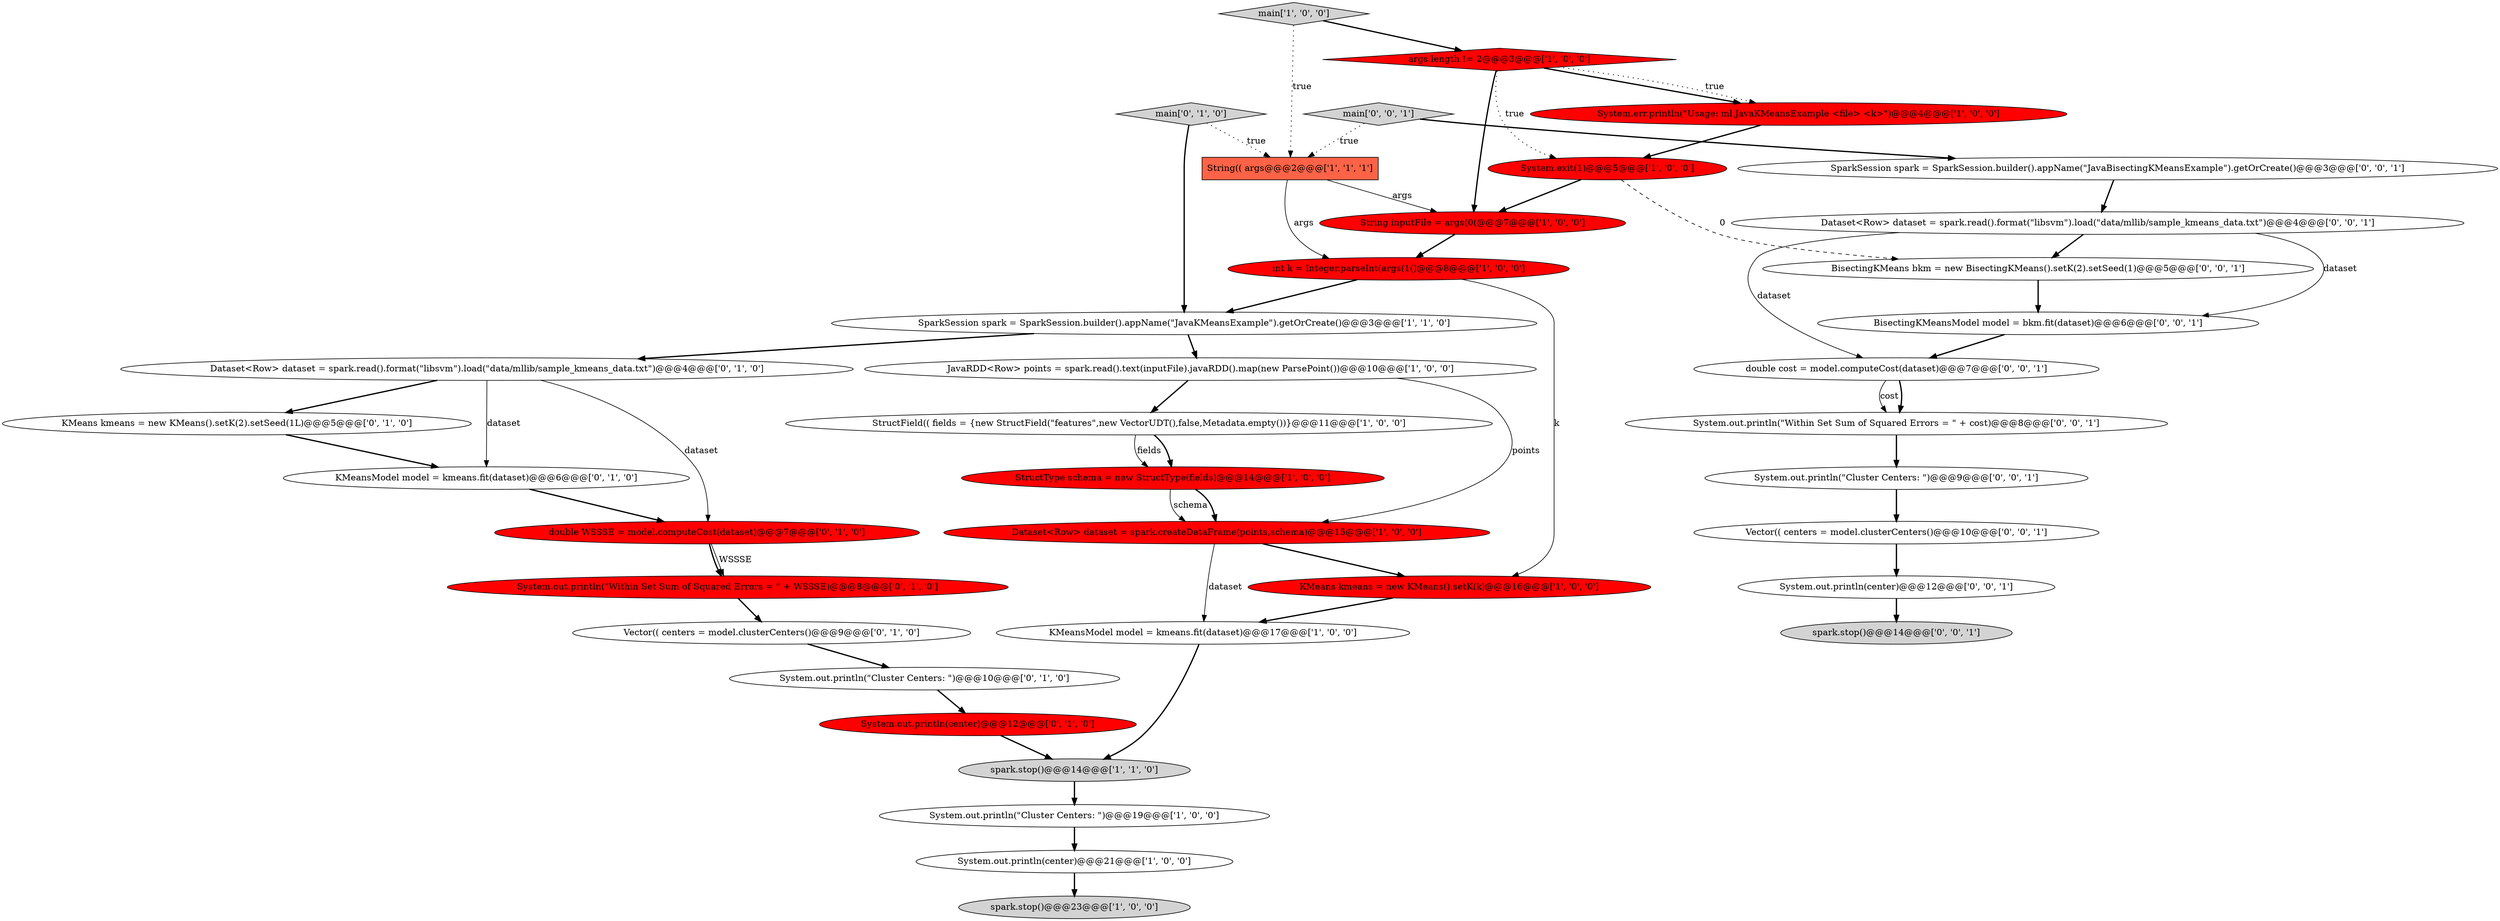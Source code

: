 digraph {
32 [style = filled, label = "spark.stop()@@@14@@@['0', '0', '1']", fillcolor = lightgray, shape = ellipse image = "AAA0AAABBB3BBB"];
11 [style = filled, label = "String inputFile = args(0(@@@7@@@['1', '0', '0']", fillcolor = red, shape = ellipse image = "AAA1AAABBB1BBB"];
1 [style = filled, label = "spark.stop()@@@23@@@['1', '0', '0']", fillcolor = lightgray, shape = ellipse image = "AAA0AAABBB1BBB"];
2 [style = filled, label = "JavaRDD<Row> points = spark.read().text(inputFile).javaRDD().map(new ParsePoint())@@@10@@@['1', '0', '0']", fillcolor = white, shape = ellipse image = "AAA0AAABBB1BBB"];
35 [style = filled, label = "System.out.println(\"Cluster Centers: \")@@@9@@@['0', '0', '1']", fillcolor = white, shape = ellipse image = "AAA0AAABBB3BBB"];
4 [style = filled, label = "main['1', '0', '0']", fillcolor = lightgray, shape = diamond image = "AAA0AAABBB1BBB"];
36 [style = filled, label = "BisectingKMeans bkm = new BisectingKMeans().setK(2).setSeed(1)@@@5@@@['0', '0', '1']", fillcolor = white, shape = ellipse image = "AAA0AAABBB3BBB"];
14 [style = filled, label = "System.out.println(\"Cluster Centers: \")@@@19@@@['1', '0', '0']", fillcolor = white, shape = ellipse image = "AAA0AAABBB1BBB"];
28 [style = filled, label = "main['0', '0', '1']", fillcolor = lightgray, shape = diamond image = "AAA0AAABBB3BBB"];
15 [style = filled, label = "System.exit(1)@@@5@@@['1', '0', '0']", fillcolor = red, shape = ellipse image = "AAA1AAABBB1BBB"];
22 [style = filled, label = "Dataset<Row> dataset = spark.read().format(\"libsvm\").load(\"data/mllib/sample_kmeans_data.txt\")@@@4@@@['0', '1', '0']", fillcolor = white, shape = ellipse image = "AAA0AAABBB2BBB"];
25 [style = filled, label = "KMeansModel model = kmeans.fit(dataset)@@@6@@@['0', '1', '0']", fillcolor = white, shape = ellipse image = "AAA0AAABBB2BBB"];
29 [style = filled, label = "Dataset<Row> dataset = spark.read().format(\"libsvm\").load(\"data/mllib/sample_kmeans_data.txt\")@@@4@@@['0', '0', '1']", fillcolor = white, shape = ellipse image = "AAA0AAABBB3BBB"];
3 [style = filled, label = "StructType schema = new StructType(fields)@@@14@@@['1', '0', '0']", fillcolor = red, shape = ellipse image = "AAA1AAABBB1BBB"];
26 [style = filled, label = "System.out.println(\"Cluster Centers: \")@@@10@@@['0', '1', '0']", fillcolor = white, shape = ellipse image = "AAA0AAABBB2BBB"];
10 [style = filled, label = "KMeansModel model = kmeans.fit(dataset)@@@17@@@['1', '0', '0']", fillcolor = white, shape = ellipse image = "AAA0AAABBB1BBB"];
6 [style = filled, label = "System.out.println(center)@@@21@@@['1', '0', '0']", fillcolor = white, shape = ellipse image = "AAA0AAABBB1BBB"];
24 [style = filled, label = "double WSSSE = model.computeCost(dataset)@@@7@@@['0', '1', '0']", fillcolor = red, shape = ellipse image = "AAA1AAABBB2BBB"];
12 [style = filled, label = "SparkSession spark = SparkSession.builder().appName(\"JavaKMeansExample\").getOrCreate()@@@3@@@['1', '1', '0']", fillcolor = white, shape = ellipse image = "AAA0AAABBB1BBB"];
33 [style = filled, label = "BisectingKMeansModel model = bkm.fit(dataset)@@@6@@@['0', '0', '1']", fillcolor = white, shape = ellipse image = "AAA0AAABBB3BBB"];
7 [style = filled, label = "Dataset<Row> dataset = spark.createDataFrame(points,schema)@@@15@@@['1', '0', '0']", fillcolor = red, shape = ellipse image = "AAA1AAABBB1BBB"];
21 [style = filled, label = "System.out.println(\"Within Set Sum of Squared Errors = \" + WSSSE)@@@8@@@['0', '1', '0']", fillcolor = red, shape = ellipse image = "AAA1AAABBB2BBB"];
27 [style = filled, label = "double cost = model.computeCost(dataset)@@@7@@@['0', '0', '1']", fillcolor = white, shape = ellipse image = "AAA0AAABBB3BBB"];
0 [style = filled, label = "spark.stop()@@@14@@@['1', '1', '0']", fillcolor = lightgray, shape = ellipse image = "AAA0AAABBB1BBB"];
18 [style = filled, label = "System.out.println(center)@@@12@@@['0', '1', '0']", fillcolor = red, shape = ellipse image = "AAA1AAABBB2BBB"];
19 [style = filled, label = "Vector(( centers = model.clusterCenters()@@@9@@@['0', '1', '0']", fillcolor = white, shape = ellipse image = "AAA0AAABBB2BBB"];
8 [style = filled, label = "KMeans kmeans = new KMeans().setK(k)@@@16@@@['1', '0', '0']", fillcolor = red, shape = ellipse image = "AAA1AAABBB1BBB"];
23 [style = filled, label = "main['0', '1', '0']", fillcolor = lightgray, shape = diamond image = "AAA0AAABBB2BBB"];
31 [style = filled, label = "SparkSession spark = SparkSession.builder().appName(\"JavaBisectingKMeansExample\").getOrCreate()@@@3@@@['0', '0', '1']", fillcolor = white, shape = ellipse image = "AAA0AAABBB3BBB"];
20 [style = filled, label = "KMeans kmeans = new KMeans().setK(2).setSeed(1L)@@@5@@@['0', '1', '0']", fillcolor = white, shape = ellipse image = "AAA0AAABBB2BBB"];
5 [style = filled, label = "System.err.println(\"Usage: ml.JavaKMeansExample <file> <k>\")@@@4@@@['1', '0', '0']", fillcolor = red, shape = ellipse image = "AAA1AAABBB1BBB"];
34 [style = filled, label = "Vector(( centers = model.clusterCenters()@@@10@@@['0', '0', '1']", fillcolor = white, shape = ellipse image = "AAA0AAABBB3BBB"];
9 [style = filled, label = "String(( args@@@2@@@['1', '1', '1']", fillcolor = tomato, shape = box image = "AAA0AAABBB1BBB"];
13 [style = filled, label = "StructField(( fields = {new StructField(\"features\",new VectorUDT(),false,Metadata.empty())}@@@11@@@['1', '0', '0']", fillcolor = white, shape = ellipse image = "AAA0AAABBB1BBB"];
37 [style = filled, label = "System.out.println(center)@@@12@@@['0', '0', '1']", fillcolor = white, shape = ellipse image = "AAA0AAABBB3BBB"];
30 [style = filled, label = "System.out.println(\"Within Set Sum of Squared Errors = \" + cost)@@@8@@@['0', '0', '1']", fillcolor = white, shape = ellipse image = "AAA0AAABBB3BBB"];
16 [style = filled, label = "int k = Integer.parseInt(args(1()@@@8@@@['1', '0', '0']", fillcolor = red, shape = ellipse image = "AAA1AAABBB1BBB"];
17 [style = filled, label = "args.length != 2@@@3@@@['1', '0', '0']", fillcolor = red, shape = diamond image = "AAA1AAABBB1BBB"];
29->36 [style = bold, label=""];
11->16 [style = bold, label=""];
8->10 [style = bold, label=""];
17->5 [style = bold, label=""];
7->10 [style = solid, label="dataset"];
4->17 [style = bold, label=""];
21->19 [style = bold, label=""];
27->30 [style = bold, label=""];
28->31 [style = bold, label=""];
22->25 [style = solid, label="dataset"];
9->11 [style = solid, label="args"];
5->15 [style = bold, label=""];
31->29 [style = bold, label=""];
29->33 [style = solid, label="dataset"];
29->27 [style = solid, label="dataset"];
7->8 [style = bold, label=""];
36->33 [style = bold, label=""];
20->25 [style = bold, label=""];
33->27 [style = bold, label=""];
15->36 [style = dashed, label="0"];
23->9 [style = dotted, label="true"];
2->13 [style = bold, label=""];
3->7 [style = solid, label="schema"];
6->1 [style = bold, label=""];
25->24 [style = bold, label=""];
12->2 [style = bold, label=""];
0->14 [style = bold, label=""];
17->15 [style = dotted, label="true"];
30->35 [style = bold, label=""];
15->11 [style = bold, label=""];
13->3 [style = bold, label=""];
22->20 [style = bold, label=""];
3->7 [style = bold, label=""];
24->21 [style = solid, label="WSSSE"];
24->21 [style = bold, label=""];
34->37 [style = bold, label=""];
19->26 [style = bold, label=""];
10->0 [style = bold, label=""];
16->8 [style = solid, label="k"];
28->9 [style = dotted, label="true"];
9->16 [style = solid, label="args"];
37->32 [style = bold, label=""];
22->24 [style = solid, label="dataset"];
13->3 [style = solid, label="fields"];
27->30 [style = solid, label="cost"];
17->5 [style = dotted, label="true"];
23->12 [style = bold, label=""];
4->9 [style = dotted, label="true"];
35->34 [style = bold, label=""];
2->7 [style = solid, label="points"];
16->12 [style = bold, label=""];
14->6 [style = bold, label=""];
12->22 [style = bold, label=""];
18->0 [style = bold, label=""];
26->18 [style = bold, label=""];
17->11 [style = bold, label=""];
}
